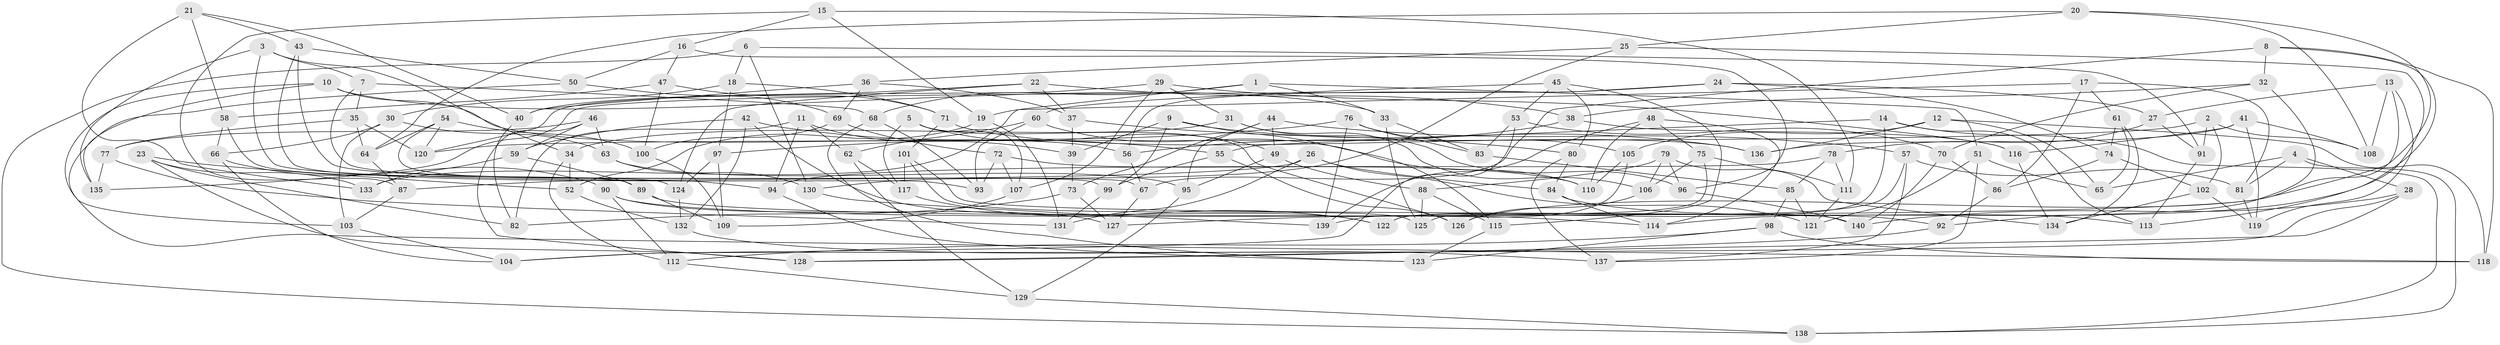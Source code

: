// coarse degree distribution, {9: 0.11363636363636363, 8: 0.25, 5: 0.1590909090909091, 11: 0.022727272727272728, 4: 0.11363636363636363, 10: 0.11363636363636363, 7: 0.06818181818181818, 6: 0.09090909090909091, 3: 0.045454545454545456, 2: 0.022727272727272728}
// Generated by graph-tools (version 1.1) at 2025/53/03/04/25 22:53:56]
// undirected, 140 vertices, 280 edges
graph export_dot {
  node [color=gray90,style=filled];
  1;
  2;
  3;
  4;
  5;
  6;
  7;
  8;
  9;
  10;
  11;
  12;
  13;
  14;
  15;
  16;
  17;
  18;
  19;
  20;
  21;
  22;
  23;
  24;
  25;
  26;
  27;
  28;
  29;
  30;
  31;
  32;
  33;
  34;
  35;
  36;
  37;
  38;
  39;
  40;
  41;
  42;
  43;
  44;
  45;
  46;
  47;
  48;
  49;
  50;
  51;
  52;
  53;
  54;
  55;
  56;
  57;
  58;
  59;
  60;
  61;
  62;
  63;
  64;
  65;
  66;
  67;
  68;
  69;
  70;
  71;
  72;
  73;
  74;
  75;
  76;
  77;
  78;
  79;
  80;
  81;
  82;
  83;
  84;
  85;
  86;
  87;
  88;
  89;
  90;
  91;
  92;
  93;
  94;
  95;
  96;
  97;
  98;
  99;
  100;
  101;
  102;
  103;
  104;
  105;
  106;
  107;
  108;
  109;
  110;
  111;
  112;
  113;
  114;
  115;
  116;
  117;
  118;
  119;
  120;
  121;
  122;
  123;
  124;
  125;
  126;
  127;
  128;
  129;
  130;
  131;
  132;
  133;
  134;
  135;
  136;
  137;
  138;
  139;
  140;
  1 -- 33;
  1 -- 51;
  1 -- 133;
  1 -- 68;
  2 -- 91;
  2 -- 120;
  2 -- 108;
  2 -- 102;
  3 -- 34;
  3 -- 7;
  3 -- 94;
  3 -- 135;
  4 -- 138;
  4 -- 65;
  4 -- 81;
  4 -- 28;
  5 -- 107;
  5 -- 126;
  5 -- 49;
  5 -- 117;
  6 -- 18;
  6 -- 130;
  6 -- 91;
  6 -- 138;
  7 -- 35;
  7 -- 68;
  7 -- 67;
  8 -- 114;
  8 -- 118;
  8 -- 67;
  8 -- 32;
  9 -- 99;
  9 -- 115;
  9 -- 39;
  9 -- 136;
  10 -- 103;
  10 -- 33;
  10 -- 135;
  10 -- 56;
  11 -- 82;
  11 -- 39;
  11 -- 62;
  11 -- 94;
  12 -- 105;
  12 -- 136;
  12 -- 65;
  12 -- 118;
  13 -- 126;
  13 -- 108;
  13 -- 27;
  13 -- 119;
  14 -- 138;
  14 -- 113;
  14 -- 55;
  14 -- 122;
  15 -- 87;
  15 -- 16;
  15 -- 19;
  15 -- 111;
  16 -- 96;
  16 -- 47;
  16 -- 50;
  17 -- 86;
  17 -- 61;
  17 -- 19;
  17 -- 81;
  18 -- 97;
  18 -- 71;
  18 -- 30;
  19 -- 52;
  19 -- 131;
  20 -- 64;
  20 -- 108;
  20 -- 25;
  20 -- 127;
  21 -- 43;
  21 -- 58;
  21 -- 40;
  21 -- 133;
  22 -- 124;
  22 -- 37;
  22 -- 40;
  22 -- 38;
  23 -- 82;
  23 -- 128;
  23 -- 52;
  23 -- 133;
  24 -- 74;
  24 -- 135;
  24 -- 27;
  24 -- 56;
  25 -- 36;
  25 -- 113;
  25 -- 130;
  26 -- 87;
  26 -- 131;
  26 -- 84;
  26 -- 121;
  27 -- 78;
  27 -- 91;
  28 -- 140;
  28 -- 128;
  28 -- 104;
  29 -- 107;
  29 -- 120;
  29 -- 116;
  29 -- 31;
  30 -- 63;
  30 -- 66;
  30 -- 103;
  31 -- 106;
  31 -- 34;
  31 -- 96;
  32 -- 38;
  32 -- 70;
  32 -- 92;
  33 -- 83;
  33 -- 125;
  34 -- 52;
  34 -- 112;
  35 -- 120;
  35 -- 64;
  35 -- 77;
  36 -- 40;
  36 -- 37;
  36 -- 69;
  37 -- 80;
  37 -- 39;
  38 -- 56;
  38 -- 116;
  39 -- 73;
  40 -- 82;
  41 -- 136;
  41 -- 108;
  41 -- 116;
  41 -- 119;
  42 -- 132;
  42 -- 59;
  42 -- 122;
  42 -- 55;
  43 -- 93;
  43 -- 50;
  43 -- 99;
  44 -- 95;
  44 -- 49;
  44 -- 57;
  44 -- 73;
  45 -- 80;
  45 -- 60;
  45 -- 115;
  45 -- 53;
  46 -- 77;
  46 -- 128;
  46 -- 63;
  46 -- 59;
  47 -- 71;
  47 -- 58;
  47 -- 100;
  48 -- 139;
  48 -- 75;
  48 -- 114;
  48 -- 110;
  49 -- 95;
  49 -- 88;
  50 -- 118;
  50 -- 69;
  51 -- 65;
  51 -- 137;
  51 -- 121;
  52 -- 132;
  53 -- 83;
  53 -- 70;
  53 -- 104;
  54 -- 124;
  54 -- 120;
  54 -- 64;
  54 -- 100;
  55 -- 99;
  55 -- 126;
  56 -- 67;
  57 -- 81;
  57 -- 137;
  57 -- 122;
  58 -- 89;
  58 -- 66;
  59 -- 133;
  59 -- 89;
  60 -- 93;
  60 -- 110;
  60 -- 62;
  61 -- 74;
  61 -- 65;
  61 -- 134;
  62 -- 117;
  62 -- 129;
  63 -- 95;
  63 -- 130;
  64 -- 87;
  66 -- 90;
  66 -- 104;
  67 -- 127;
  68 -- 93;
  68 -- 123;
  69 -- 72;
  69 -- 100;
  70 -- 140;
  70 -- 86;
  71 -- 136;
  71 -- 101;
  72 -- 107;
  72 -- 110;
  72 -- 93;
  73 -- 82;
  73 -- 127;
  74 -- 102;
  74 -- 86;
  75 -- 125;
  75 -- 106;
  75 -- 111;
  76 -- 105;
  76 -- 97;
  76 -- 83;
  76 -- 139;
  77 -- 135;
  77 -- 131;
  78 -- 85;
  78 -- 94;
  78 -- 111;
  79 -- 106;
  79 -- 96;
  79 -- 88;
  79 -- 134;
  80 -- 84;
  80 -- 137;
  81 -- 119;
  83 -- 85;
  84 -- 113;
  84 -- 114;
  85 -- 98;
  85 -- 121;
  86 -- 92;
  87 -- 103;
  88 -- 115;
  88 -- 125;
  89 -- 109;
  89 -- 114;
  90 -- 112;
  90 -- 127;
  90 -- 92;
  91 -- 113;
  92 -- 128;
  94 -- 123;
  95 -- 129;
  96 -- 140;
  97 -- 109;
  97 -- 124;
  98 -- 112;
  98 -- 123;
  98 -- 118;
  99 -- 131;
  100 -- 109;
  101 -- 125;
  101 -- 140;
  101 -- 117;
  102 -- 134;
  102 -- 119;
  103 -- 104;
  105 -- 139;
  105 -- 110;
  106 -- 126;
  107 -- 109;
  111 -- 121;
  112 -- 129;
  115 -- 123;
  116 -- 134;
  117 -- 122;
  124 -- 132;
  129 -- 138;
  130 -- 139;
  132 -- 137;
}
